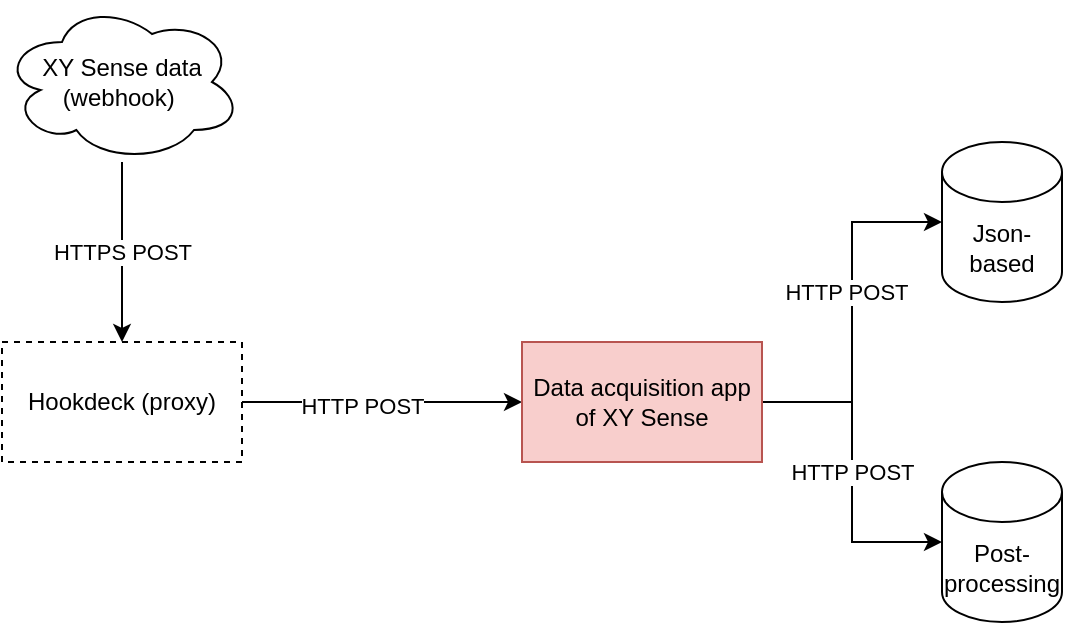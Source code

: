 <mxfile version="21.0.2" type="github">
  <diagram name="Page-1" id="-qMcdj-vq9iIqYvRTq0A">
    <mxGraphModel dx="1434" dy="796" grid="1" gridSize="10" guides="1" tooltips="1" connect="1" arrows="1" fold="1" page="1" pageScale="1" pageWidth="827" pageHeight="1169" math="0" shadow="0">
      <root>
        <mxCell id="0" />
        <mxCell id="1" parent="0" />
        <mxCell id="XApRXDGFLxsoOQUHYLy--7" value="HTTPS POST" style="edgeStyle=orthogonalEdgeStyle;rounded=0;orthogonalLoop=1;jettySize=auto;html=1;" edge="1" parent="1" source="XApRXDGFLxsoOQUHYLy--2" target="XApRXDGFLxsoOQUHYLy--3">
          <mxGeometry relative="1" as="geometry">
            <Array as="points">
              <mxPoint x="180" y="270" />
              <mxPoint x="180" y="270" />
            </Array>
          </mxGeometry>
        </mxCell>
        <mxCell id="XApRXDGFLxsoOQUHYLy--2" value="XY Sense data&lt;br&gt;(webhook)&amp;nbsp;" style="ellipse;shape=cloud;whiteSpace=wrap;html=1;" vertex="1" parent="1">
          <mxGeometry x="120" y="150" width="120" height="80" as="geometry" />
        </mxCell>
        <mxCell id="XApRXDGFLxsoOQUHYLy--8" style="edgeStyle=orthogonalEdgeStyle;rounded=0;orthogonalLoop=1;jettySize=auto;html=1;exitX=1;exitY=0.5;exitDx=0;exitDy=0;" edge="1" parent="1" source="XApRXDGFLxsoOQUHYLy--3" target="XApRXDGFLxsoOQUHYLy--4">
          <mxGeometry relative="1" as="geometry" />
        </mxCell>
        <mxCell id="XApRXDGFLxsoOQUHYLy--9" value="HTTP POST" style="edgeLabel;html=1;align=center;verticalAlign=middle;resizable=0;points=[];" vertex="1" connectable="0" parent="XApRXDGFLxsoOQUHYLy--8">
          <mxGeometry x="-0.143" y="-2" relative="1" as="geometry">
            <mxPoint as="offset" />
          </mxGeometry>
        </mxCell>
        <mxCell id="XApRXDGFLxsoOQUHYLy--3" value="Hookdeck (proxy)" style="rounded=0;whiteSpace=wrap;html=1;dashed=1;" vertex="1" parent="1">
          <mxGeometry x="120" y="320" width="120" height="60" as="geometry" />
        </mxCell>
        <mxCell id="XApRXDGFLxsoOQUHYLy--10" style="edgeStyle=orthogonalEdgeStyle;rounded=0;orthogonalLoop=1;jettySize=auto;html=1;exitX=1;exitY=0.5;exitDx=0;exitDy=0;entryX=0;entryY=0.5;entryDx=0;entryDy=0;entryPerimeter=0;" edge="1" parent="1" source="XApRXDGFLxsoOQUHYLy--4" target="XApRXDGFLxsoOQUHYLy--5">
          <mxGeometry relative="1" as="geometry" />
        </mxCell>
        <mxCell id="XApRXDGFLxsoOQUHYLy--12" value="HTTP POST" style="edgeLabel;html=1;align=center;verticalAlign=middle;resizable=0;points=[];" vertex="1" connectable="0" parent="XApRXDGFLxsoOQUHYLy--10">
          <mxGeometry x="0.111" y="3" relative="1" as="geometry">
            <mxPoint as="offset" />
          </mxGeometry>
        </mxCell>
        <mxCell id="XApRXDGFLxsoOQUHYLy--11" value="HTTP POST" style="edgeStyle=orthogonalEdgeStyle;rounded=0;orthogonalLoop=1;jettySize=auto;html=1;entryX=0;entryY=0.5;entryDx=0;entryDy=0;entryPerimeter=0;" edge="1" parent="1" source="XApRXDGFLxsoOQUHYLy--4" target="XApRXDGFLxsoOQUHYLy--6">
          <mxGeometry relative="1" as="geometry" />
        </mxCell>
        <mxCell id="XApRXDGFLxsoOQUHYLy--4" value="Data acquisition app of XY Sense&lt;span id=&quot;docs-internal-guid-b963b6eb-7fff-16be-9583-7f025ff6ab10&quot;&gt;&lt;/span&gt;" style="rounded=0;whiteSpace=wrap;html=1;fillColor=#f8cecc;strokeColor=#b85450;" vertex="1" parent="1">
          <mxGeometry x="380" y="320" width="120" height="60" as="geometry" />
        </mxCell>
        <mxCell id="XApRXDGFLxsoOQUHYLy--5" value="Json-based" style="shape=cylinder3;whiteSpace=wrap;html=1;boundedLbl=1;backgroundOutline=1;size=15;" vertex="1" parent="1">
          <mxGeometry x="590" y="220" width="60" height="80" as="geometry" />
        </mxCell>
        <mxCell id="XApRXDGFLxsoOQUHYLy--6" value="Post-processing" style="shape=cylinder3;whiteSpace=wrap;html=1;boundedLbl=1;backgroundOutline=1;size=15;" vertex="1" parent="1">
          <mxGeometry x="590" y="380" width="60" height="80" as="geometry" />
        </mxCell>
      </root>
    </mxGraphModel>
  </diagram>
</mxfile>
